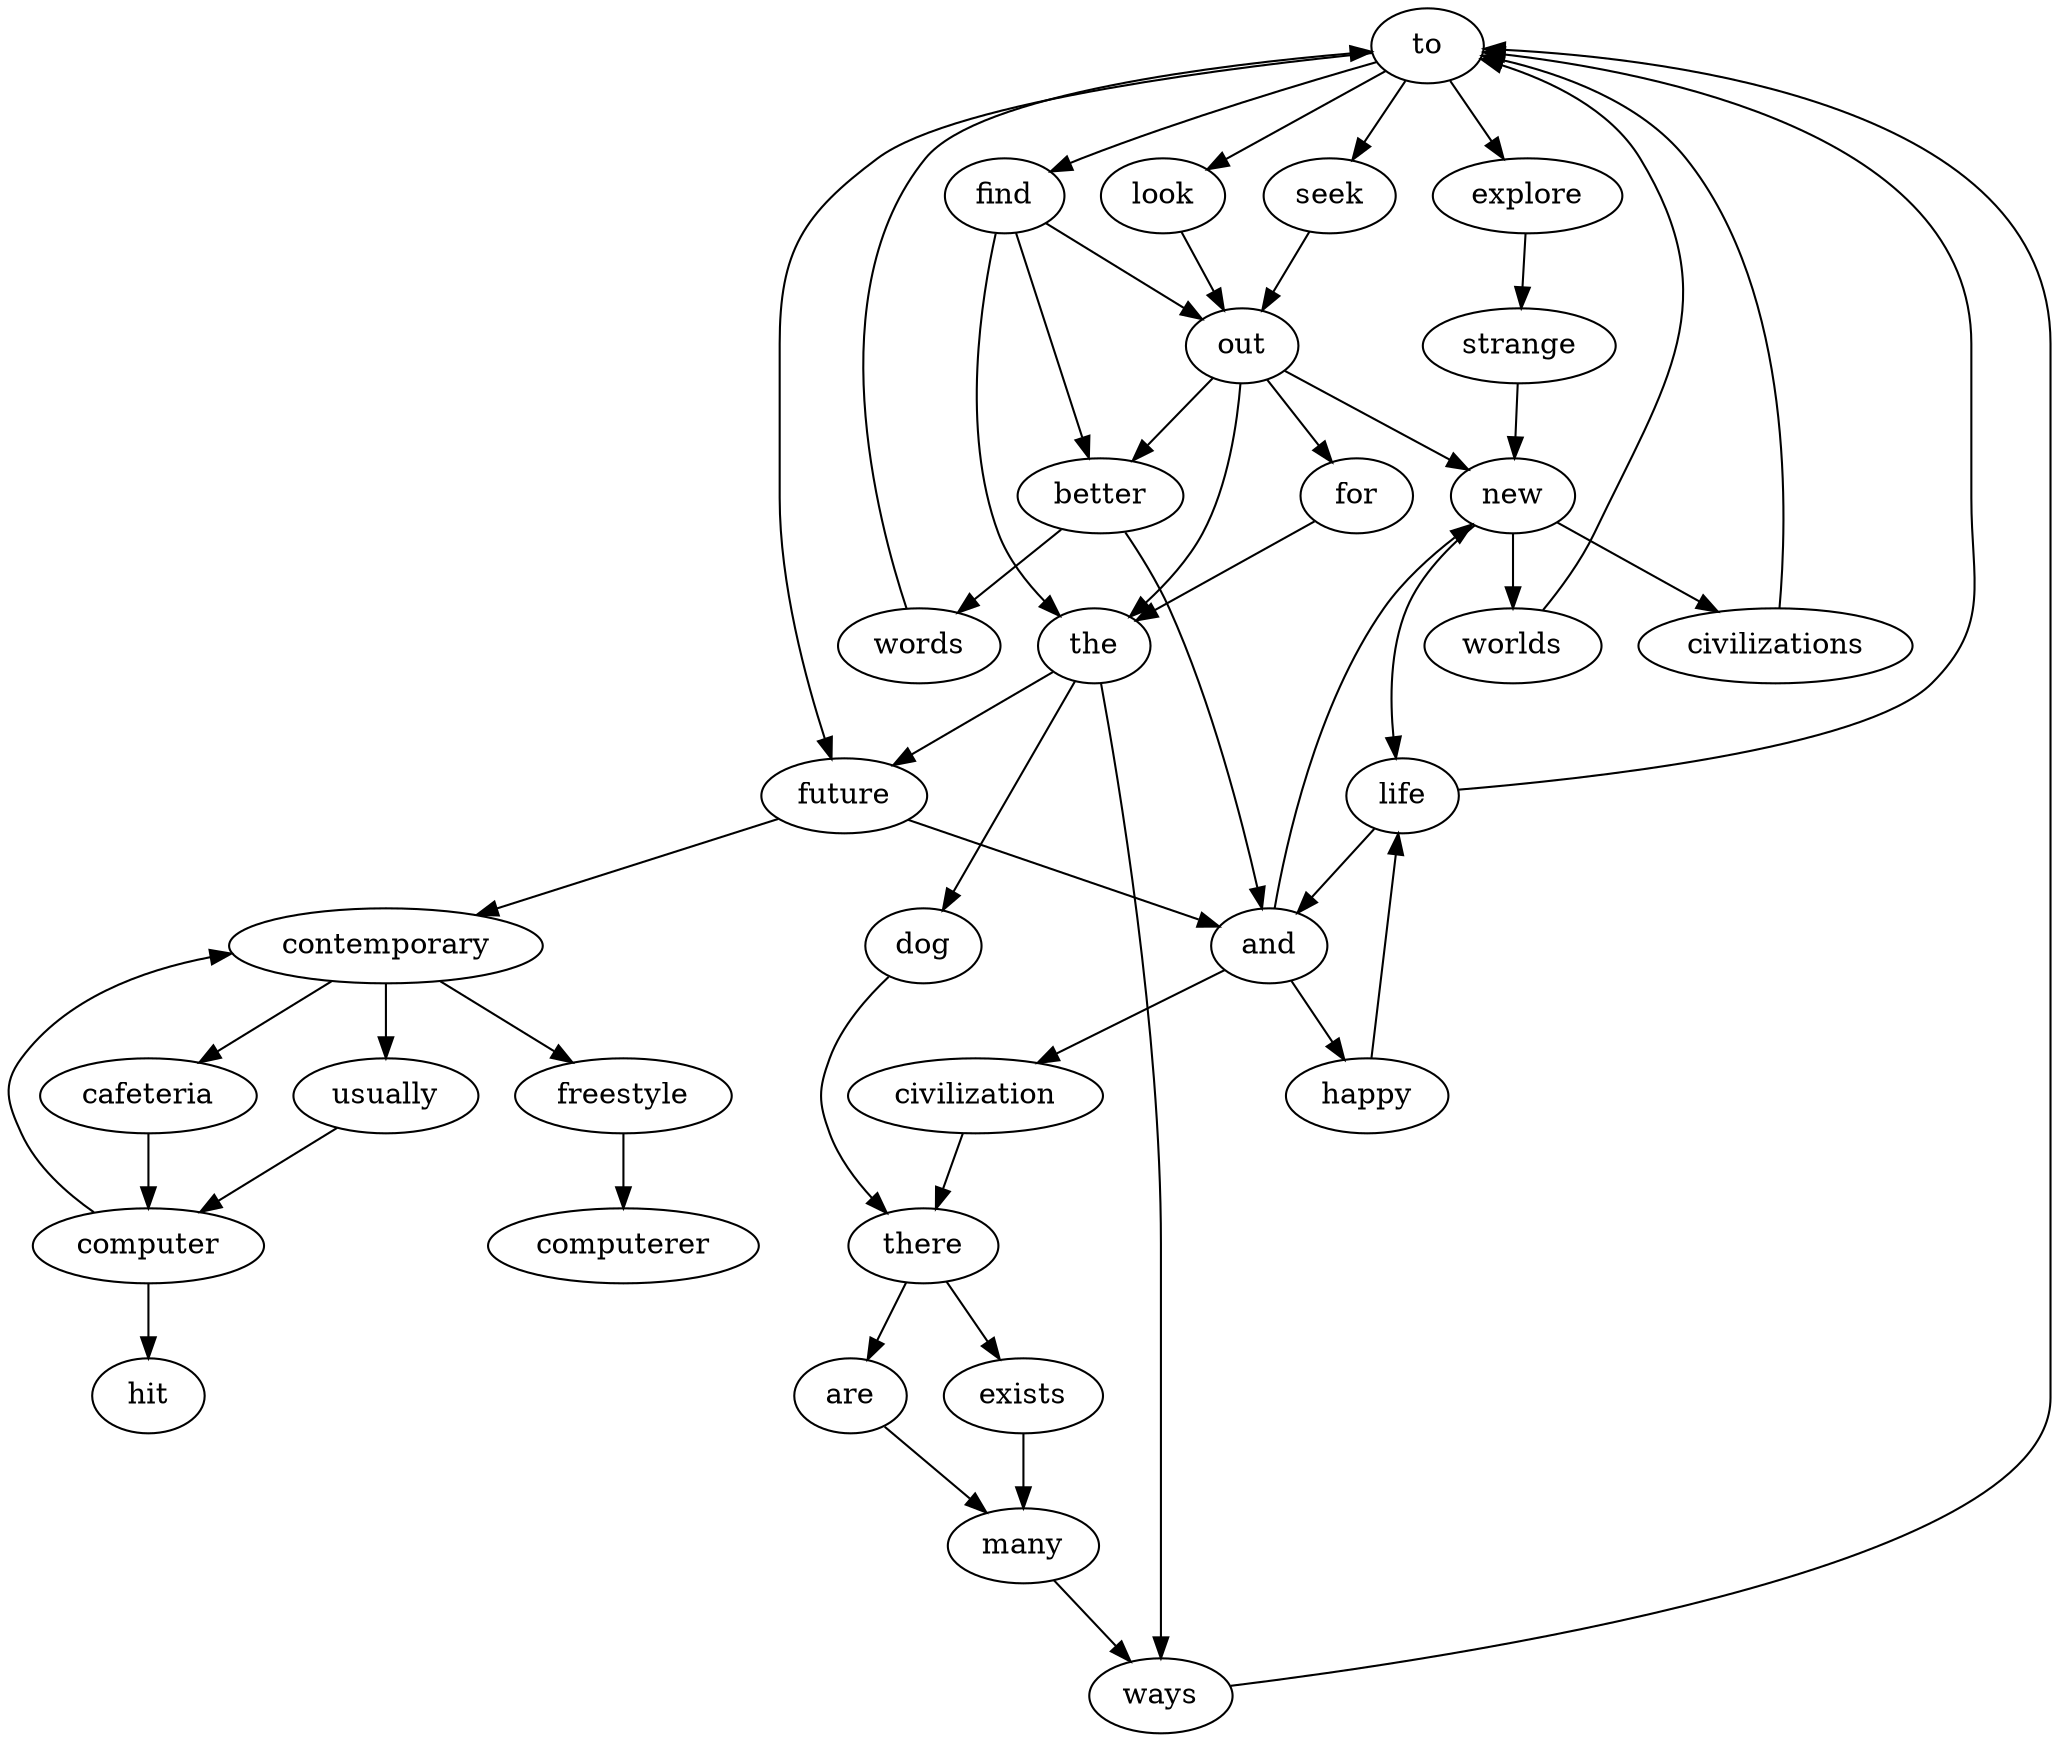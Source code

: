 digraph G {
	to -> explore;
	to -> seek;
	to -> find;
	to -> future;
	to -> look;
	explore -> strange;
	strange -> new;
	new -> worlds;
	new -> life;
	new -> civilizations;
	worlds -> to;
	seek -> out;
	out -> new;
	out -> better;
	out -> the;
	out -> for;
	life -> to;
	life -> and;
	and -> new;
	and -> civilization;
	and -> happy;
	civilizations -> to;
	better -> and;
	better -> words;
	words -> to;
	find -> out;
	find -> better;
	find -> the;
	the -> ways;
	the -> future;
	the -> dog;
	ways -> to;
	future -> and;
	future -> contemporary;
	civilization -> there;
	there -> are;
	there -> exists;
	are -> many;
	many -> ways;
	happy -> life;
	look -> out;
	for -> the;
	dog -> there;
	exists -> many;
	contemporary -> cafeteria;
	contemporary -> usually;
	contemporary -> freestyle;
	cafeteria -> computer;
	computer -> contemporary;
	computer -> hit;
	usually -> computer;
	freestyle -> computerer;
}
